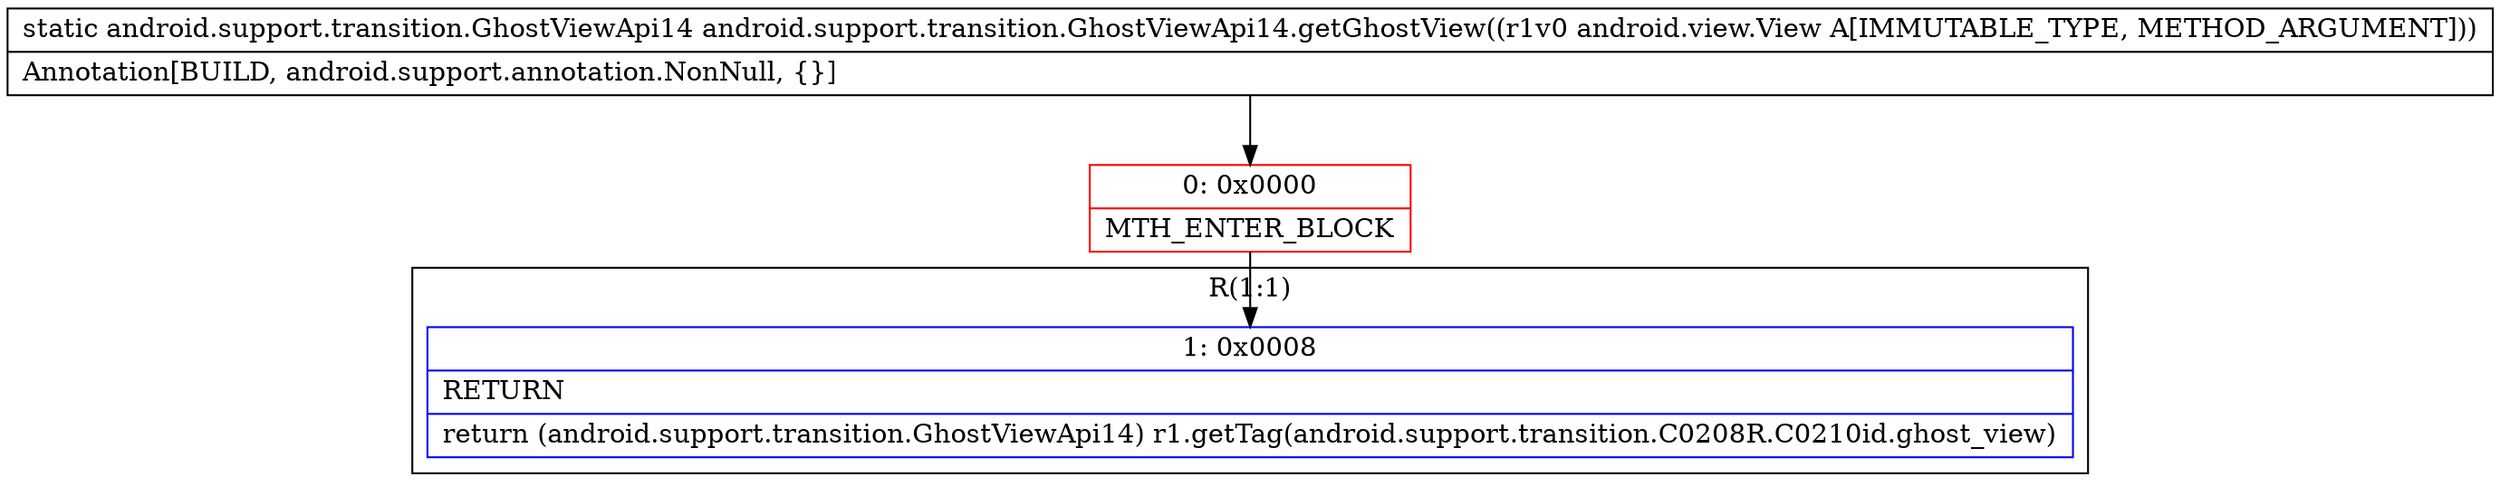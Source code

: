 digraph "CFG forandroid.support.transition.GhostViewApi14.getGhostView(Landroid\/view\/View;)Landroid\/support\/transition\/GhostViewApi14;" {
subgraph cluster_Region_808919096 {
label = "R(1:1)";
node [shape=record,color=blue];
Node_1 [shape=record,label="{1\:\ 0x0008|RETURN\l|return (android.support.transition.GhostViewApi14) r1.getTag(android.support.transition.C0208R.C0210id.ghost_view)\l}"];
}
Node_0 [shape=record,color=red,label="{0\:\ 0x0000|MTH_ENTER_BLOCK\l}"];
MethodNode[shape=record,label="{static android.support.transition.GhostViewApi14 android.support.transition.GhostViewApi14.getGhostView((r1v0 android.view.View A[IMMUTABLE_TYPE, METHOD_ARGUMENT]))  | Annotation[BUILD, android.support.annotation.NonNull, \{\}]\l}"];
MethodNode -> Node_0;
Node_0 -> Node_1;
}

